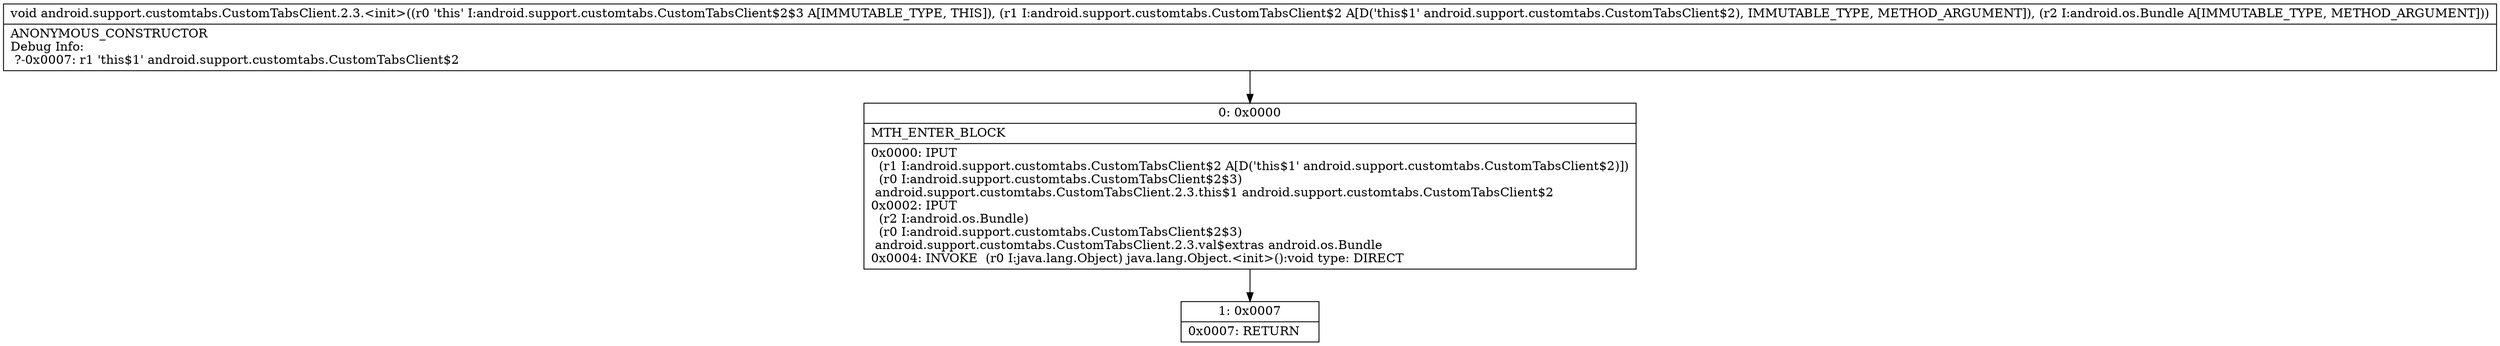 digraph "CFG forandroid.support.customtabs.CustomTabsClient.2.3.\<init\>(Landroid\/support\/customtabs\/CustomTabsClient$2;Landroid\/os\/Bundle;)V" {
Node_0 [shape=record,label="{0\:\ 0x0000|MTH_ENTER_BLOCK\l|0x0000: IPUT  \l  (r1 I:android.support.customtabs.CustomTabsClient$2 A[D('this$1' android.support.customtabs.CustomTabsClient$2)])\l  (r0 I:android.support.customtabs.CustomTabsClient$2$3)\l android.support.customtabs.CustomTabsClient.2.3.this$1 android.support.customtabs.CustomTabsClient$2 \l0x0002: IPUT  \l  (r2 I:android.os.Bundle)\l  (r0 I:android.support.customtabs.CustomTabsClient$2$3)\l android.support.customtabs.CustomTabsClient.2.3.val$extras android.os.Bundle \l0x0004: INVOKE  (r0 I:java.lang.Object) java.lang.Object.\<init\>():void type: DIRECT \l}"];
Node_1 [shape=record,label="{1\:\ 0x0007|0x0007: RETURN   \l}"];
MethodNode[shape=record,label="{void android.support.customtabs.CustomTabsClient.2.3.\<init\>((r0 'this' I:android.support.customtabs.CustomTabsClient$2$3 A[IMMUTABLE_TYPE, THIS]), (r1 I:android.support.customtabs.CustomTabsClient$2 A[D('this$1' android.support.customtabs.CustomTabsClient$2), IMMUTABLE_TYPE, METHOD_ARGUMENT]), (r2 I:android.os.Bundle A[IMMUTABLE_TYPE, METHOD_ARGUMENT]))  | ANONYMOUS_CONSTRUCTOR\lDebug Info:\l  ?\-0x0007: r1 'this$1' android.support.customtabs.CustomTabsClient$2\l}"];
MethodNode -> Node_0;
Node_0 -> Node_1;
}

